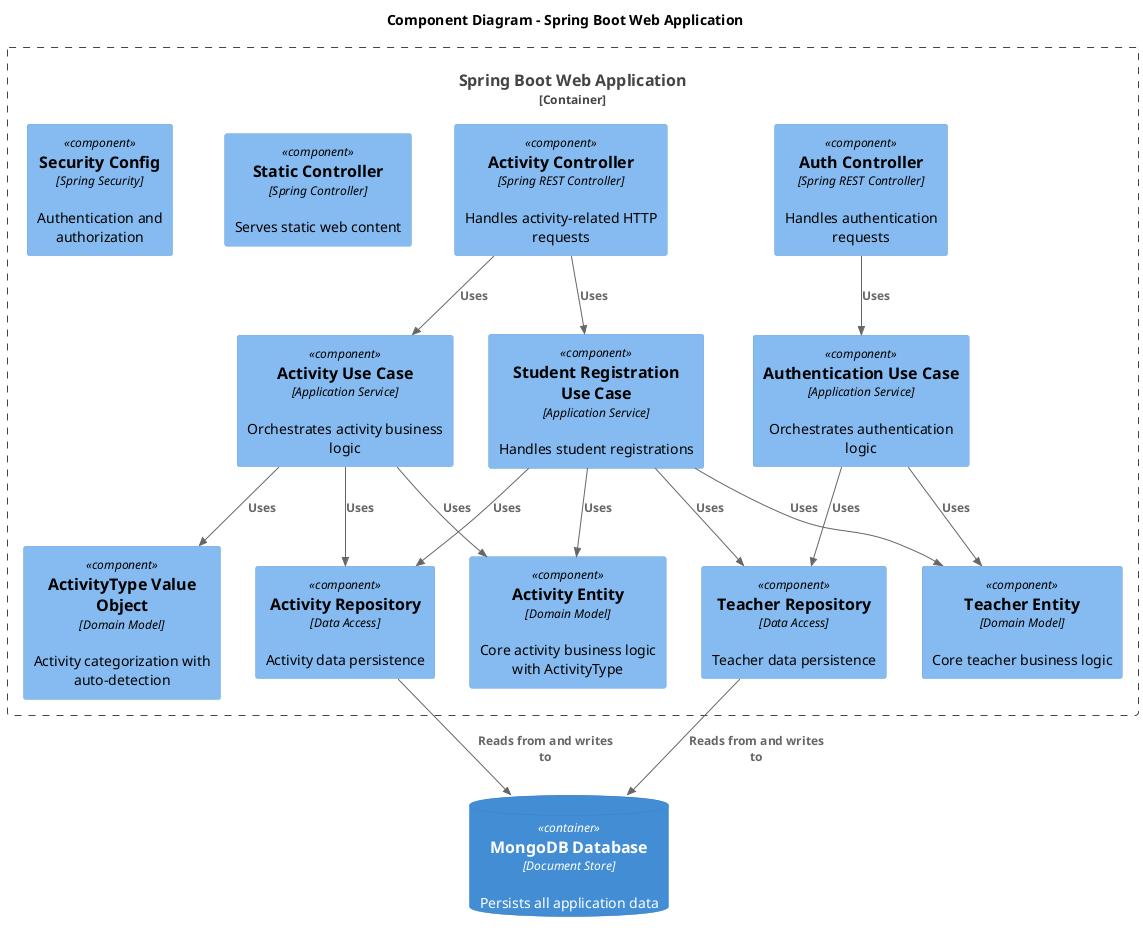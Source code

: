 @startuml component-diagram
!include <C4/C4_Component>

title Component Diagram - Spring Boot Web Application

Container_Boundary(webApp, "Spring Boot Web Application") {
    Component(activityController, "Activity Controller", "Spring REST Controller", "Handles activity-related HTTP requests")
    Component(authController, "Auth Controller", "Spring REST Controller", "Handles authentication requests")
    Component(staticController, "Static Controller", "Spring Controller", "Serves static web content")
    
    Component(activityUseCase, "Activity Use Case", "Application Service", "Orchestrates activity business logic")
    Component(authUseCase, "Authentication Use Case", "Application Service", "Orchestrates authentication logic")
    Component(registrationUseCase, "Student Registration Use Case", "Application Service", "Handles student registrations")
    
    Component(activityEntity, "Activity Entity", "Domain Model", "Core activity business logic with ActivityType")
    Component(teacherEntity, "Teacher Entity", "Domain Model", "Core teacher business logic")
    Component(activityTypeVO, "ActivityType Value Object", "Domain Model", "Activity categorization with auto-detection")
    
    Component(activityRepo, "Activity Repository", "Data Access", "Activity data persistence")
    Component(teacherRepo, "Teacher Repository", "Data Access", "Teacher data persistence")
    
    Component(securityConfig, "Security Config", "Spring Security", "Authentication and authorization")
}

ContainerDb(database, "MongoDB Database", "Document Store", "Persists all application data")

Rel(activityController, activityUseCase, "Uses")
Rel(activityController, registrationUseCase, "Uses")
Rel(authController, authUseCase, "Uses")

Rel(activityUseCase, activityEntity, "Uses")
Rel(activityUseCase, activityTypeVO, "Uses")
Rel(authUseCase, teacherEntity, "Uses")
Rel(registrationUseCase, activityEntity, "Uses")
Rel(registrationUseCase, teacherEntity, "Uses")

Rel(activityUseCase, activityRepo, "Uses")
Rel(authUseCase, teacherRepo, "Uses")
Rel(registrationUseCase, activityRepo, "Uses")
Rel(registrationUseCase, teacherRepo, "Uses")

Rel(activityRepo, database, "Reads from and writes to")
Rel(teacherRepo, database, "Reads from and writes to")

@enduml